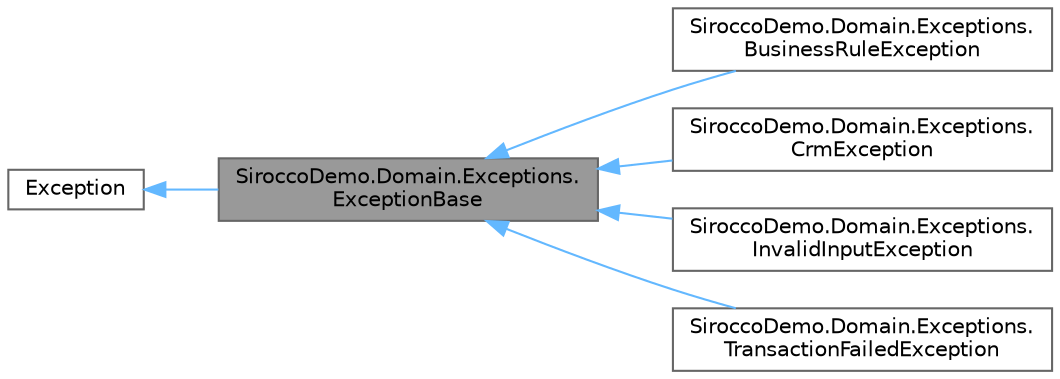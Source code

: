 digraph "SiroccoDemo.Domain.Exceptions.ExceptionBase"
{
 // LATEX_PDF_SIZE
  bgcolor="transparent";
  edge [fontname=Helvetica,fontsize=10,labelfontname=Helvetica,labelfontsize=10];
  node [fontname=Helvetica,fontsize=10,shape=box,height=0.2,width=0.4];
  rankdir="LR";
  Node1 [id="Node000001",label="SiroccoDemo.Domain.Exceptions.\lExceptionBase",height=0.2,width=0.4,color="gray40", fillcolor="grey60", style="filled", fontcolor="black",tooltip=" "];
  Node2 -> Node1 [id="edge6_Node000001_Node000002",dir="back",color="steelblue1",style="solid",tooltip=" "];
  Node2 [id="Node000002",label="Exception",height=0.2,width=0.4,color="gray40", fillcolor="white", style="filled",tooltip=" "];
  Node1 -> Node3 [id="edge7_Node000001_Node000003",dir="back",color="steelblue1",style="solid",tooltip=" "];
  Node3 [id="Node000003",label="SiroccoDemo.Domain.Exceptions.\lBusinessRuleException",height=0.2,width=0.4,color="gray40", fillcolor="white", style="filled",URL="$class_sirocco_demo_1_1_domain_1_1_exceptions_1_1_business_rule_exception.html",tooltip=" "];
  Node1 -> Node4 [id="edge8_Node000001_Node000004",dir="back",color="steelblue1",style="solid",tooltip=" "];
  Node4 [id="Node000004",label="SiroccoDemo.Domain.Exceptions.\lCrmException",height=0.2,width=0.4,color="gray40", fillcolor="white", style="filled",URL="$class_sirocco_demo_1_1_domain_1_1_exceptions_1_1_crm_exception.html",tooltip=" "];
  Node1 -> Node5 [id="edge9_Node000001_Node000005",dir="back",color="steelblue1",style="solid",tooltip=" "];
  Node5 [id="Node000005",label="SiroccoDemo.Domain.Exceptions.\lInvalidInputException",height=0.2,width=0.4,color="gray40", fillcolor="white", style="filled",URL="$class_sirocco_demo_1_1_domain_1_1_exceptions_1_1_invalid_input_exception.html",tooltip=" "];
  Node1 -> Node6 [id="edge10_Node000001_Node000006",dir="back",color="steelblue1",style="solid",tooltip=" "];
  Node6 [id="Node000006",label="SiroccoDemo.Domain.Exceptions.\lTransactionFailedException",height=0.2,width=0.4,color="gray40", fillcolor="white", style="filled",URL="$class_sirocco_demo_1_1_domain_1_1_exceptions_1_1_transaction_failed_exception.html",tooltip=" "];
}
